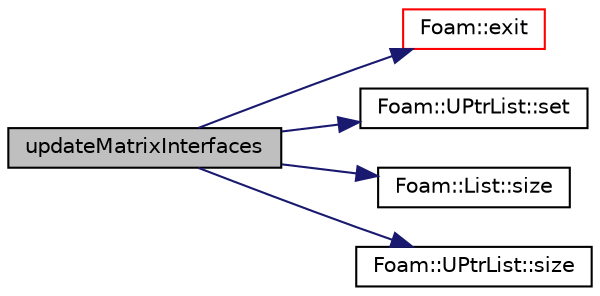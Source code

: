 digraph "updateMatrixInterfaces"
{
  bgcolor="transparent";
  edge [fontname="Helvetica",fontsize="10",labelfontname="Helvetica",labelfontsize="10"];
  node [fontname="Helvetica",fontsize="10",shape=record];
  rankdir="LR";
  Node1308 [label="updateMatrixInterfaces",height=0.2,width=0.4,color="black", fillcolor="grey75", style="filled", fontcolor="black"];
  Node1308 -> Node1309 [color="midnightblue",fontsize="10",style="solid",fontname="Helvetica"];
  Node1309 [label="Foam::exit",height=0.2,width=0.4,color="red",URL="$a21851.html#a06ca7250d8e89caf05243ec094843642"];
  Node1308 -> Node1358 [color="midnightblue",fontsize="10",style="solid",fontname="Helvetica"];
  Node1358 [label="Foam::UPtrList::set",height=0.2,width=0.4,color="black",URL="$a27101.html#a2d4fe99e7a41d6359b3c1946995622a0",tooltip="Is element set. "];
  Node1308 -> Node1359 [color="midnightblue",fontsize="10",style="solid",fontname="Helvetica"];
  Node1359 [label="Foam::List::size",height=0.2,width=0.4,color="black",URL="$a26833.html#a8a5f6fa29bd4b500caf186f60245b384",tooltip="Override size to be inconsistent with allocated storage. "];
  Node1308 -> Node1360 [color="midnightblue",fontsize="10",style="solid",fontname="Helvetica"];
  Node1360 [label="Foam::UPtrList::size",height=0.2,width=0.4,color="black",URL="$a27101.html#a47b3bf30da1eb3ab8076b5fbe00e0494",tooltip="Return the number of elements in the UPtrList. "];
}

